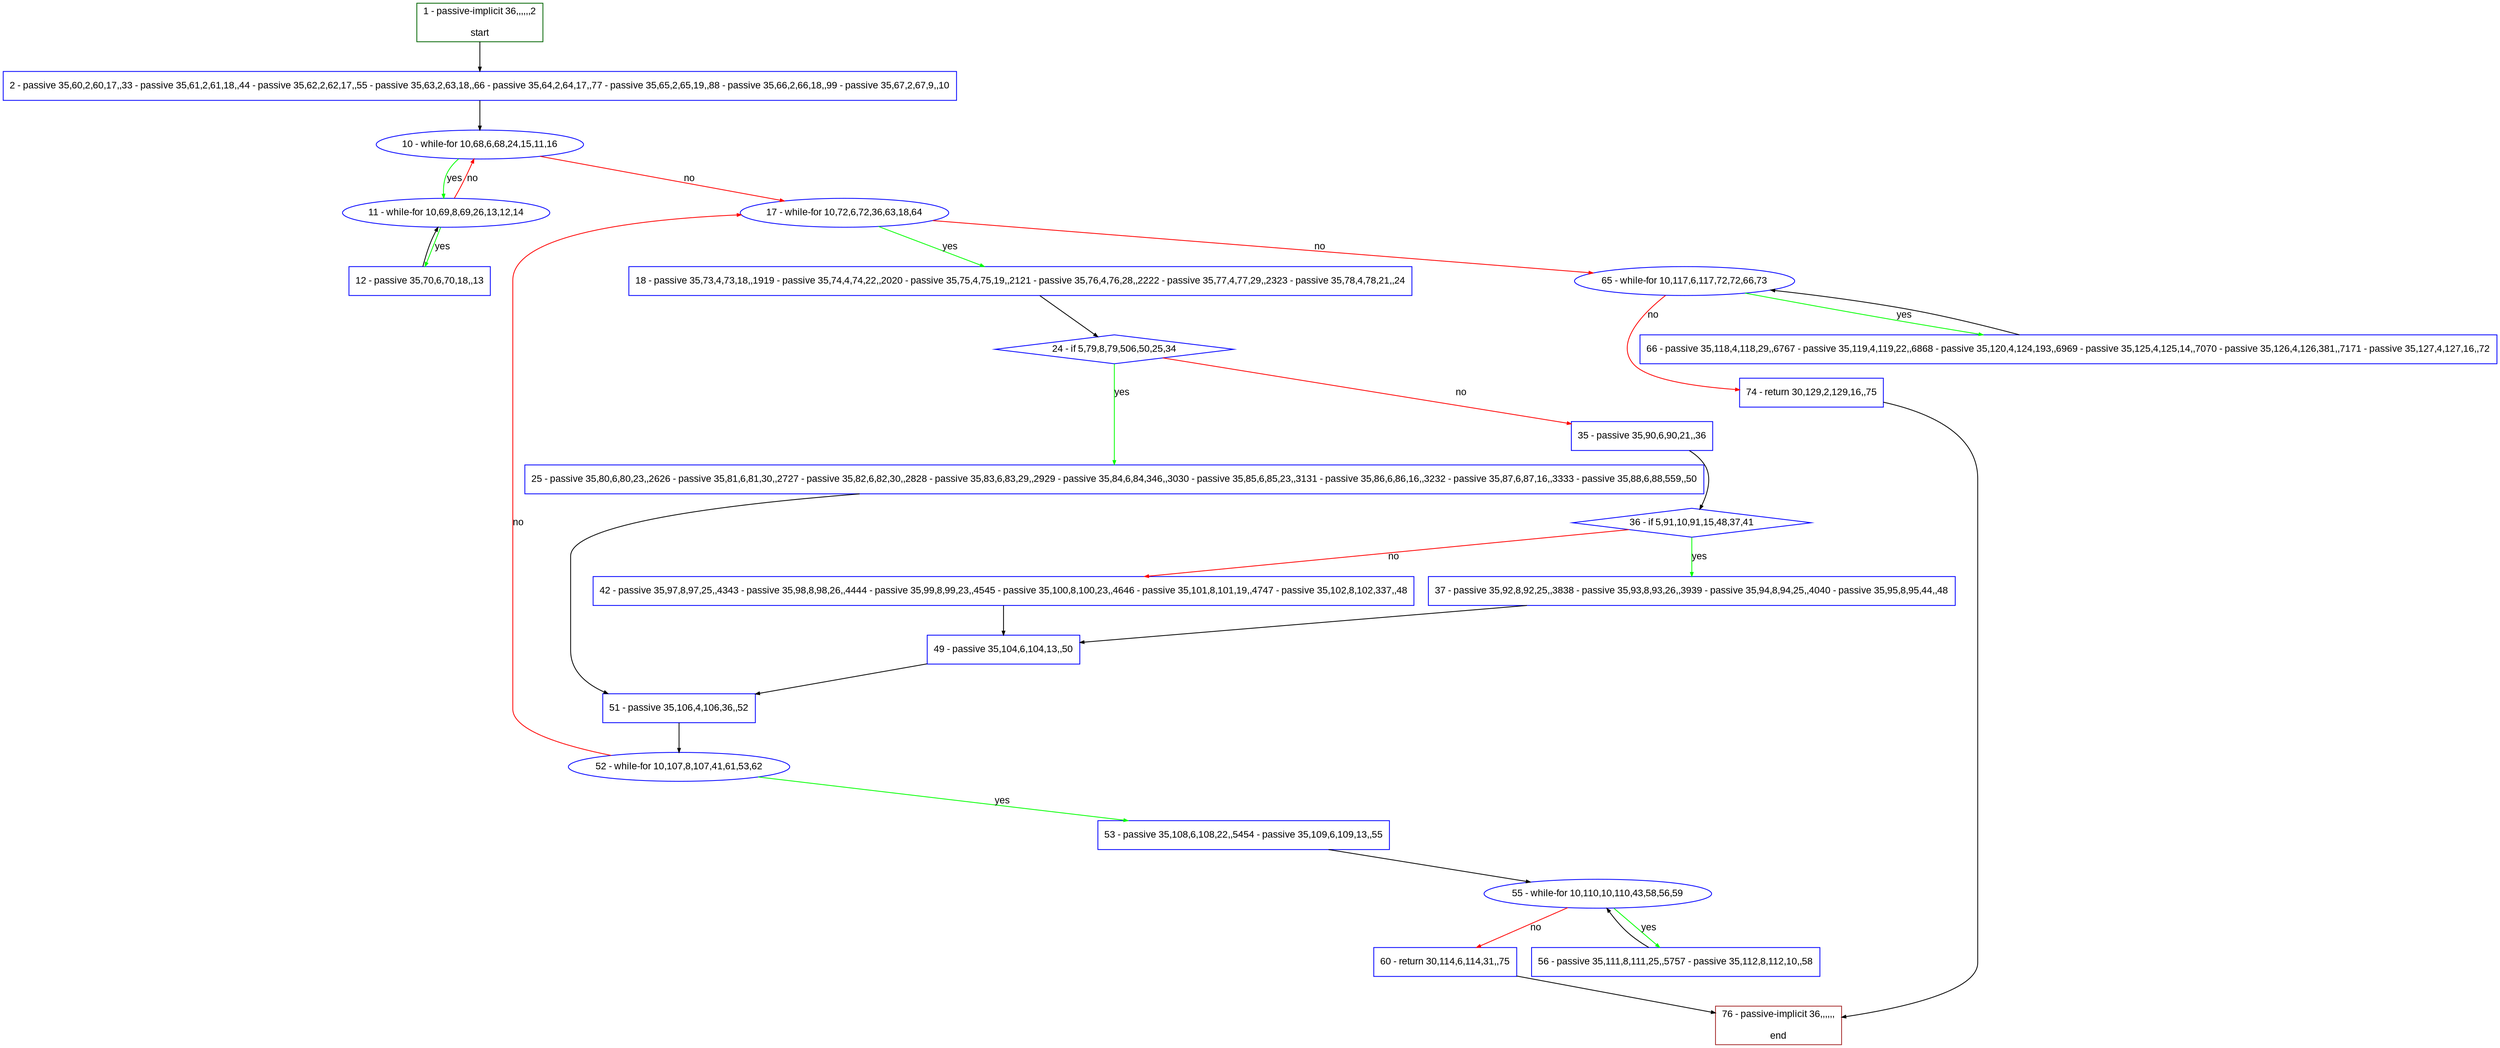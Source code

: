 digraph "" {
  graph [pack="true", label="", fontsize="12", packmode="clust", fontname="Arial", fillcolor="#FFFFCC", bgcolor="white", style="rounded,filled", compound="true"];
  node [node_initialized="no", label="", color="grey", fontsize="12", fillcolor="white", fontname="Arial", style="filled", shape="rectangle", compound="true", fixedsize="false"];
  edge [fontcolor="black", arrowhead="normal", arrowtail="none", arrowsize="0.5", ltail="", label="", color="black", fontsize="12", lhead="", fontname="Arial", dir="forward", compound="true"];
  __N1 [label="2 - passive 35,60,2,60,17,,33 - passive 35,61,2,61,18,,44 - passive 35,62,2,62,17,,55 - passive 35,63,2,63,18,,66 - passive 35,64,2,64,17,,77 - passive 35,65,2,65,19,,88 - passive 35,66,2,66,18,,99 - passive 35,67,2,67,9,,10", color="#0000ff", fillcolor="#ffffff", style="filled", shape="box"];
  __N2 [label="1 - passive-implicit 36,,,,,,2\n\nstart", color="#006400", fillcolor="#ffffff", style="filled", shape="box"];
  __N3 [label="10 - while-for 10,68,6,68,24,15,11,16", color="#0000ff", fillcolor="#ffffff", style="filled", shape="oval"];
  __N4 [label="11 - while-for 10,69,8,69,26,13,12,14", color="#0000ff", fillcolor="#ffffff", style="filled", shape="oval"];
  __N5 [label="17 - while-for 10,72,6,72,36,63,18,64", color="#0000ff", fillcolor="#ffffff", style="filled", shape="oval"];
  __N6 [label="12 - passive 35,70,6,70,18,,13", color="#0000ff", fillcolor="#ffffff", style="filled", shape="box"];
  __N7 [label="18 - passive 35,73,4,73,18,,1919 - passive 35,74,4,74,22,,2020 - passive 35,75,4,75,19,,2121 - passive 35,76,4,76,28,,2222 - passive 35,77,4,77,29,,2323 - passive 35,78,4,78,21,,24", color="#0000ff", fillcolor="#ffffff", style="filled", shape="box"];
  __N8 [label="65 - while-for 10,117,6,117,72,72,66,73", color="#0000ff", fillcolor="#ffffff", style="filled", shape="oval"];
  __N9 [label="24 - if 5,79,8,79,506,50,25,34", color="#0000ff", fillcolor="#ffffff", style="filled", shape="diamond"];
  __N10 [label="25 - passive 35,80,6,80,23,,2626 - passive 35,81,6,81,30,,2727 - passive 35,82,6,82,30,,2828 - passive 35,83,6,83,29,,2929 - passive 35,84,6,84,346,,3030 - passive 35,85,6,85,23,,3131 - passive 35,86,6,86,16,,3232 - passive 35,87,6,87,16,,3333 - passive 35,88,6,88,559,,50", color="#0000ff", fillcolor="#ffffff", style="filled", shape="box"];
  __N11 [label="35 - passive 35,90,6,90,21,,36", color="#0000ff", fillcolor="#ffffff", style="filled", shape="box"];
  __N12 [label="51 - passive 35,106,4,106,36,,52", color="#0000ff", fillcolor="#ffffff", style="filled", shape="box"];
  __N13 [label="36 - if 5,91,10,91,15,48,37,41", color="#0000ff", fillcolor="#ffffff", style="filled", shape="diamond"];
  __N14 [label="37 - passive 35,92,8,92,25,,3838 - passive 35,93,8,93,26,,3939 - passive 35,94,8,94,25,,4040 - passive 35,95,8,95,44,,48", color="#0000ff", fillcolor="#ffffff", style="filled", shape="box"];
  __N15 [label="42 - passive 35,97,8,97,25,,4343 - passive 35,98,8,98,26,,4444 - passive 35,99,8,99,23,,4545 - passive 35,100,8,100,23,,4646 - passive 35,101,8,101,19,,4747 - passive 35,102,8,102,337,,48", color="#0000ff", fillcolor="#ffffff", style="filled", shape="box"];
  __N16 [label="49 - passive 35,104,6,104,13,,50", color="#0000ff", fillcolor="#ffffff", style="filled", shape="box"];
  __N17 [label="52 - while-for 10,107,8,107,41,61,53,62", color="#0000ff", fillcolor="#ffffff", style="filled", shape="oval"];
  __N18 [label="53 - passive 35,108,6,108,22,,5454 - passive 35,109,6,109,13,,55", color="#0000ff", fillcolor="#ffffff", style="filled", shape="box"];
  __N19 [label="55 - while-for 10,110,10,110,43,58,56,59", color="#0000ff", fillcolor="#ffffff", style="filled", shape="oval"];
  __N20 [label="56 - passive 35,111,8,111,25,,5757 - passive 35,112,8,112,10,,58", color="#0000ff", fillcolor="#ffffff", style="filled", shape="box"];
  __N21 [label="60 - return 30,114,6,114,31,,75", color="#0000ff", fillcolor="#ffffff", style="filled", shape="box"];
  __N22 [label="76 - passive-implicit 36,,,,,,\n\nend", color="#a52a2a", fillcolor="#ffffff", style="filled", shape="box"];
  __N23 [label="66 - passive 35,118,4,118,29,,6767 - passive 35,119,4,119,22,,6868 - passive 35,120,4,124,193,,6969 - passive 35,125,4,125,14,,7070 - passive 35,126,4,126,381,,7171 - passive 35,127,4,127,16,,72", color="#0000ff", fillcolor="#ffffff", style="filled", shape="box"];
  __N24 [label="74 - return 30,129,2,129,16,,75", color="#0000ff", fillcolor="#ffffff", style="filled", shape="box"];
  __N2 -> __N1 [arrowhead="normal", arrowtail="none", color="#000000", label="", dir="forward"];
  __N1 -> __N3 [arrowhead="normal", arrowtail="none", color="#000000", label="", dir="forward"];
  __N3 -> __N4 [arrowhead="normal", arrowtail="none", color="#00ff00", label="yes", dir="forward"];
  __N4 -> __N3 [arrowhead="normal", arrowtail="none", color="#ff0000", label="no", dir="forward"];
  __N3 -> __N5 [arrowhead="normal", arrowtail="none", color="#ff0000", label="no", dir="forward"];
  __N4 -> __N6 [arrowhead="normal", arrowtail="none", color="#00ff00", label="yes", dir="forward"];
  __N6 -> __N4 [arrowhead="normal", arrowtail="none", color="#000000", label="", dir="forward"];
  __N5 -> __N7 [arrowhead="normal", arrowtail="none", color="#00ff00", label="yes", dir="forward"];
  __N5 -> __N8 [arrowhead="normal", arrowtail="none", color="#ff0000", label="no", dir="forward"];
  __N7 -> __N9 [arrowhead="normal", arrowtail="none", color="#000000", label="", dir="forward"];
  __N9 -> __N10 [arrowhead="normal", arrowtail="none", color="#00ff00", label="yes", dir="forward"];
  __N9 -> __N11 [arrowhead="normal", arrowtail="none", color="#ff0000", label="no", dir="forward"];
  __N10 -> __N12 [arrowhead="normal", arrowtail="none", color="#000000", label="", dir="forward"];
  __N11 -> __N13 [arrowhead="normal", arrowtail="none", color="#000000", label="", dir="forward"];
  __N13 -> __N14 [arrowhead="normal", arrowtail="none", color="#00ff00", label="yes", dir="forward"];
  __N13 -> __N15 [arrowhead="normal", arrowtail="none", color="#ff0000", label="no", dir="forward"];
  __N14 -> __N16 [arrowhead="normal", arrowtail="none", color="#000000", label="", dir="forward"];
  __N15 -> __N16 [arrowhead="normal", arrowtail="none", color="#000000", label="", dir="forward"];
  __N16 -> __N12 [arrowhead="normal", arrowtail="none", color="#000000", label="", dir="forward"];
  __N12 -> __N17 [arrowhead="normal", arrowtail="none", color="#000000", label="", dir="forward"];
  __N17 -> __N5 [arrowhead="normal", arrowtail="none", color="#ff0000", label="no", dir="forward"];
  __N17 -> __N18 [arrowhead="normal", arrowtail="none", color="#00ff00", label="yes", dir="forward"];
  __N18 -> __N19 [arrowhead="normal", arrowtail="none", color="#000000", label="", dir="forward"];
  __N19 -> __N20 [arrowhead="normal", arrowtail="none", color="#00ff00", label="yes", dir="forward"];
  __N20 -> __N19 [arrowhead="normal", arrowtail="none", color="#000000", label="", dir="forward"];
  __N19 -> __N21 [arrowhead="normal", arrowtail="none", color="#ff0000", label="no", dir="forward"];
  __N21 -> __N22 [arrowhead="normal", arrowtail="none", color="#000000", label="", dir="forward"];
  __N8 -> __N23 [arrowhead="normal", arrowtail="none", color="#00ff00", label="yes", dir="forward"];
  __N23 -> __N8 [arrowhead="normal", arrowtail="none", color="#000000", label="", dir="forward"];
  __N8 -> __N24 [arrowhead="normal", arrowtail="none", color="#ff0000", label="no", dir="forward"];
  __N24 -> __N22 [arrowhead="normal", arrowtail="none", color="#000000", label="", dir="forward"];
}
